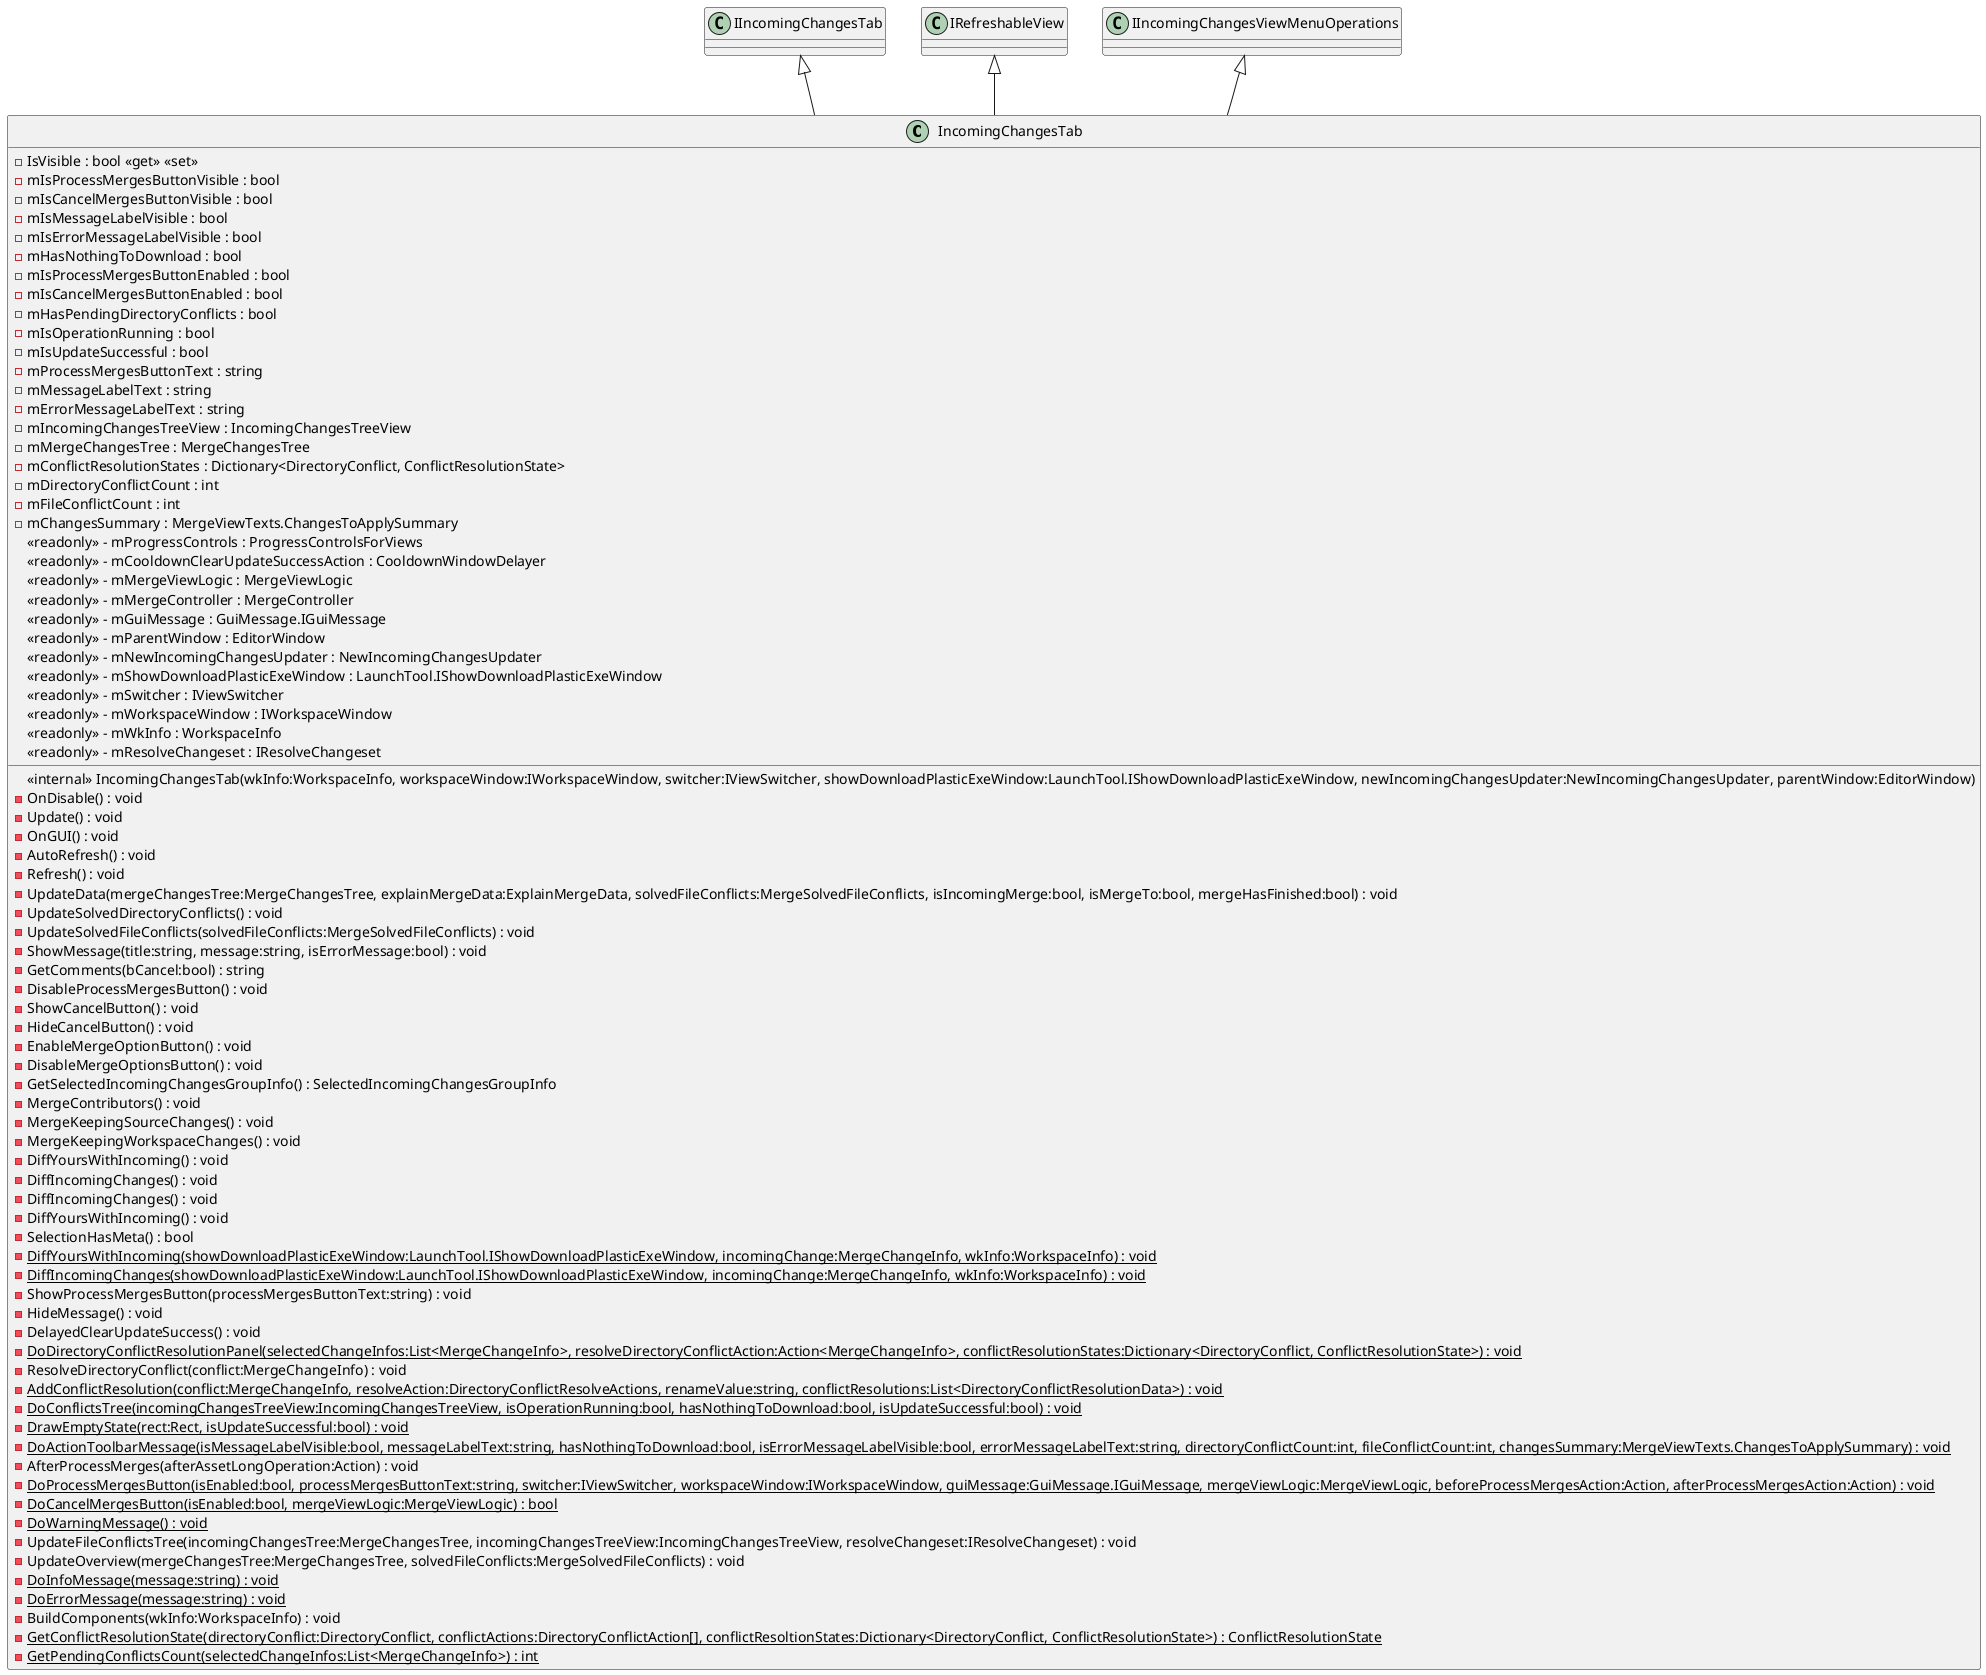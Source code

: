 @startuml
class IncomingChangesTab {
    <<internal>> IncomingChangesTab(wkInfo:WorkspaceInfo, workspaceWindow:IWorkspaceWindow, switcher:IViewSwitcher, showDownloadPlasticExeWindow:LaunchTool.IShowDownloadPlasticExeWindow, newIncomingChangesUpdater:NewIncomingChangesUpdater, parentWindow:EditorWindow)
    - IsVisible : bool <<get>> <<set>>
    - OnDisable() : void
    - Update() : void
    - OnGUI() : void
    - AutoRefresh() : void
    - Refresh() : void
    - UpdateData(mergeChangesTree:MergeChangesTree, explainMergeData:ExplainMergeData, solvedFileConflicts:MergeSolvedFileConflicts, isIncomingMerge:bool, isMergeTo:bool, mergeHasFinished:bool) : void
    - UpdateSolvedDirectoryConflicts() : void
    - UpdateSolvedFileConflicts(solvedFileConflicts:MergeSolvedFileConflicts) : void
    - ShowMessage(title:string, message:string, isErrorMessage:bool) : void
    - GetComments(bCancel:bool) : string
    - DisableProcessMergesButton() : void
    - ShowCancelButton() : void
    - HideCancelButton() : void
    - EnableMergeOptionButton() : void
    - DisableMergeOptionsButton() : void
    - GetSelectedIncomingChangesGroupInfo() : SelectedIncomingChangesGroupInfo
    - MergeContributors() : void
    - MergeKeepingSourceChanges() : void
    - MergeKeepingWorkspaceChanges() : void
    - DiffYoursWithIncoming() : void
    - DiffIncomingChanges() : void
    - DiffIncomingChanges() : void
    - DiffYoursWithIncoming() : void
    - SelectionHasMeta() : bool
    {static} - DiffYoursWithIncoming(showDownloadPlasticExeWindow:LaunchTool.IShowDownloadPlasticExeWindow, incomingChange:MergeChangeInfo, wkInfo:WorkspaceInfo) : void
    {static} - DiffIncomingChanges(showDownloadPlasticExeWindow:LaunchTool.IShowDownloadPlasticExeWindow, incomingChange:MergeChangeInfo, wkInfo:WorkspaceInfo) : void
    - ShowProcessMergesButton(processMergesButtonText:string) : void
    - HideMessage() : void
    - DelayedClearUpdateSuccess() : void
    {static} - DoDirectoryConflictResolutionPanel(selectedChangeInfos:List<MergeChangeInfo>, resolveDirectoryConflictAction:Action<MergeChangeInfo>, conflictResolutionStates:Dictionary<DirectoryConflict, ConflictResolutionState>) : void
    - ResolveDirectoryConflict(conflict:MergeChangeInfo) : void
    {static} - AddConflictResolution(conflict:MergeChangeInfo, resolveAction:DirectoryConflictResolveActions, renameValue:string, conflictResolutions:List<DirectoryConflictResolutionData>) : void
    {static} - DoConflictsTree(incomingChangesTreeView:IncomingChangesTreeView, isOperationRunning:bool, hasNothingToDownload:bool, isUpdateSuccessful:bool) : void
    {static} - DrawEmptyState(rect:Rect, isUpdateSuccessful:bool) : void
    {static} - DoActionToolbarMessage(isMessageLabelVisible:bool, messageLabelText:string, hasNothingToDownload:bool, isErrorMessageLabelVisible:bool, errorMessageLabelText:string, directoryConflictCount:int, fileConflictCount:int, changesSummary:MergeViewTexts.ChangesToApplySummary) : void
    - AfterProcessMerges(afterAssetLongOperation:Action) : void
    {static} - DoProcessMergesButton(isEnabled:bool, processMergesButtonText:string, switcher:IViewSwitcher, workspaceWindow:IWorkspaceWindow, guiMessage:GuiMessage.IGuiMessage, mergeViewLogic:MergeViewLogic, beforeProcessMergesAction:Action, afterProcessMergesAction:Action) : void
    {static} - DoCancelMergesButton(isEnabled:bool, mergeViewLogic:MergeViewLogic) : bool
    {static} - DoWarningMessage() : void
    - UpdateFileConflictsTree(incomingChangesTree:MergeChangesTree, incomingChangesTreeView:IncomingChangesTreeView, resolveChangeset:IResolveChangeset) : void
    - UpdateOverview(mergeChangesTree:MergeChangesTree, solvedFileConflicts:MergeSolvedFileConflicts) : void
    {static} - DoInfoMessage(message:string) : void
    {static} - DoErrorMessage(message:string) : void
    - BuildComponents(wkInfo:WorkspaceInfo) : void
    {static} - GetConflictResolutionState(directoryConflict:DirectoryConflict, conflictActions:DirectoryConflictAction[], conflictResoltionStates:Dictionary<DirectoryConflict, ConflictResolutionState>) : ConflictResolutionState
    {static} - GetPendingConflictsCount(selectedChangeInfos:List<MergeChangeInfo>) : int
    - mIsProcessMergesButtonVisible : bool
    - mIsCancelMergesButtonVisible : bool
    - mIsMessageLabelVisible : bool
    - mIsErrorMessageLabelVisible : bool
    - mHasNothingToDownload : bool
    - mIsProcessMergesButtonEnabled : bool
    - mIsCancelMergesButtonEnabled : bool
    - mHasPendingDirectoryConflicts : bool
    - mIsOperationRunning : bool
    - mIsUpdateSuccessful : bool
    - mProcessMergesButtonText : string
    - mMessageLabelText : string
    - mErrorMessageLabelText : string
    - mIncomingChangesTreeView : IncomingChangesTreeView
    - mMergeChangesTree : MergeChangesTree
    - mConflictResolutionStates : Dictionary<DirectoryConflict, ConflictResolutionState>
    - mDirectoryConflictCount : int
    - mFileConflictCount : int
    - mChangesSummary : MergeViewTexts.ChangesToApplySummary
    <<readonly>> - mProgressControls : ProgressControlsForViews
    <<readonly>> - mCooldownClearUpdateSuccessAction : CooldownWindowDelayer
    <<readonly>> - mMergeViewLogic : MergeViewLogic
    <<readonly>> - mMergeController : MergeController
    <<readonly>> - mGuiMessage : GuiMessage.IGuiMessage
    <<readonly>> - mParentWindow : EditorWindow
    <<readonly>> - mNewIncomingChangesUpdater : NewIncomingChangesUpdater
    <<readonly>> - mShowDownloadPlasticExeWindow : LaunchTool.IShowDownloadPlasticExeWindow
    <<readonly>> - mSwitcher : IViewSwitcher
    <<readonly>> - mWorkspaceWindow : IWorkspaceWindow
    <<readonly>> - mWkInfo : WorkspaceInfo
    <<readonly>> - mResolveChangeset : IResolveChangeset
}
IIncomingChangesTab <|-- IncomingChangesTab
IRefreshableView <|-- IncomingChangesTab
IIncomingChangesViewMenuOperations <|-- IncomingChangesTab
@enduml
